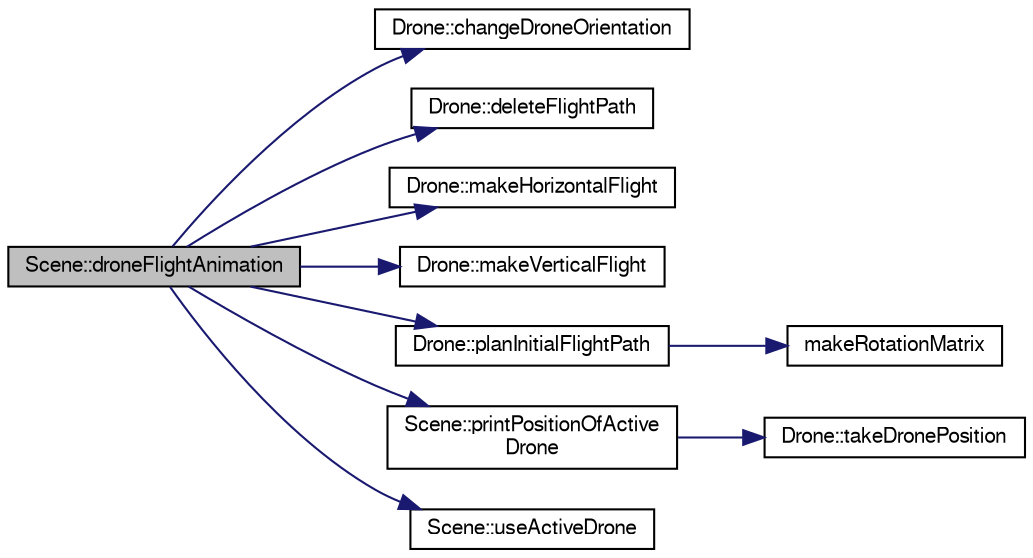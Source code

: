 digraph "Scene::droneFlightAnimation"
{
 // LATEX_PDF_SIZE
  edge [fontname="FreeSans",fontsize="10",labelfontname="FreeSans",labelfontsize="10"];
  node [fontname="FreeSans",fontsize="10",shape=record];
  rankdir="LR";
  Node1 [label="Scene::droneFlightAnimation",height=0.2,width=0.4,color="black", fillcolor="grey75", style="filled", fontcolor="black",tooltip="Funkcja wykonuje animacje lotu drona."];
  Node1 -> Node2 [color="midnightblue",fontsize="10",style="solid",fontname="FreeSans"];
  Node2 [label="Drone::changeDroneOrientation",height=0.2,width=0.4,color="black", fillcolor="white", style="filled",URL="$a00072.html#af13b8aacbf7d640cf684c172541d47c0",tooltip="Funkcja przemieszcza drona wokol wlasnej osi o podany kat."];
  Node1 -> Node3 [color="midnightblue",fontsize="10",style="solid",fontname="FreeSans"];
  Node3 [label="Drone::deleteFlightPath",height=0.2,width=0.4,color="black", fillcolor="white", style="filled",URL="$a00072.html#ac9a5bd25edd22674eca21a31e4093d09",tooltip="Funkcja usuwa powstałą wcześniej ścieżkę lotu drona."];
  Node1 -> Node4 [color="midnightblue",fontsize="10",style="solid",fontname="FreeSans"];
  Node4 [label="Drone::makeHorizontalFlight",height=0.2,width=0.4,color="black", fillcolor="white", style="filled",URL="$a00072.html#af6dae612960cbc73fa4e3dd098f315e6",tooltip="Funckja przemieszcza dron do przodu."];
  Node1 -> Node5 [color="midnightblue",fontsize="10",style="solid",fontname="FreeSans"];
  Node5 [label="Drone::makeVerticalFlight",height=0.2,width=0.4,color="black", fillcolor="white", style="filled",URL="$a00072.html#ab0ce8612935678e534dd5b2e8c822919",tooltip="Funkcja przemieszcza drona w kierunku pionowym wzdłuż osi z."];
  Node1 -> Node6 [color="midnightblue",fontsize="10",style="solid",fontname="FreeSans"];
  Node6 [label="Drone::planInitialFlightPath",height=0.2,width=0.4,color="black", fillcolor="white", style="filled",URL="$a00072.html#ad3b6c1aeee762f41433c407d7f447c55",tooltip="Funkcja planuje początkową ścieżkę lotu drona."];
  Node6 -> Node7 [color="midnightblue",fontsize="10",style="solid",fontname="FreeSans"];
  Node7 [label="makeRotationMatrix",height=0.2,width=0.4,color="black", fillcolor="white", style="filled",URL="$a00029.html#a8483aa9f8e99f4a9e89e244b2baff8a0",tooltip="Funkcja tworząca macierz obrotu."];
  Node1 -> Node8 [color="midnightblue",fontsize="10",style="solid",fontname="FreeSans"];
  Node8 [label="Scene::printPositionOfActive\lDrone",height=0.2,width=0.4,color="black", fillcolor="white", style="filled",URL="$a00092.html#ab3daa9c0ad0882f041651a87b4d2660a",tooltip="Funkcja wypisuje na stdout położenie aktywnego drona."];
  Node8 -> Node9 [color="midnightblue",fontsize="10",style="solid",fontname="FreeSans"];
  Node9 [label="Drone::takeDronePosition",height=0.2,width=0.4,color="black", fillcolor="white", style="filled",URL="$a00072.html#a37a3e693aed550ee5265d4ade78415ab",tooltip=" "];
  Node1 -> Node10 [color="midnightblue",fontsize="10",style="solid",fontname="FreeSans"];
  Node10 [label="Scene::useActiveDrone",height=0.2,width=0.4,color="black", fillcolor="white", style="filled",URL="$a00092.html#a7ca4eef2d276f14861c963465a1bbde9",tooltip="Funkcja używa aktywnego drona."];
}

